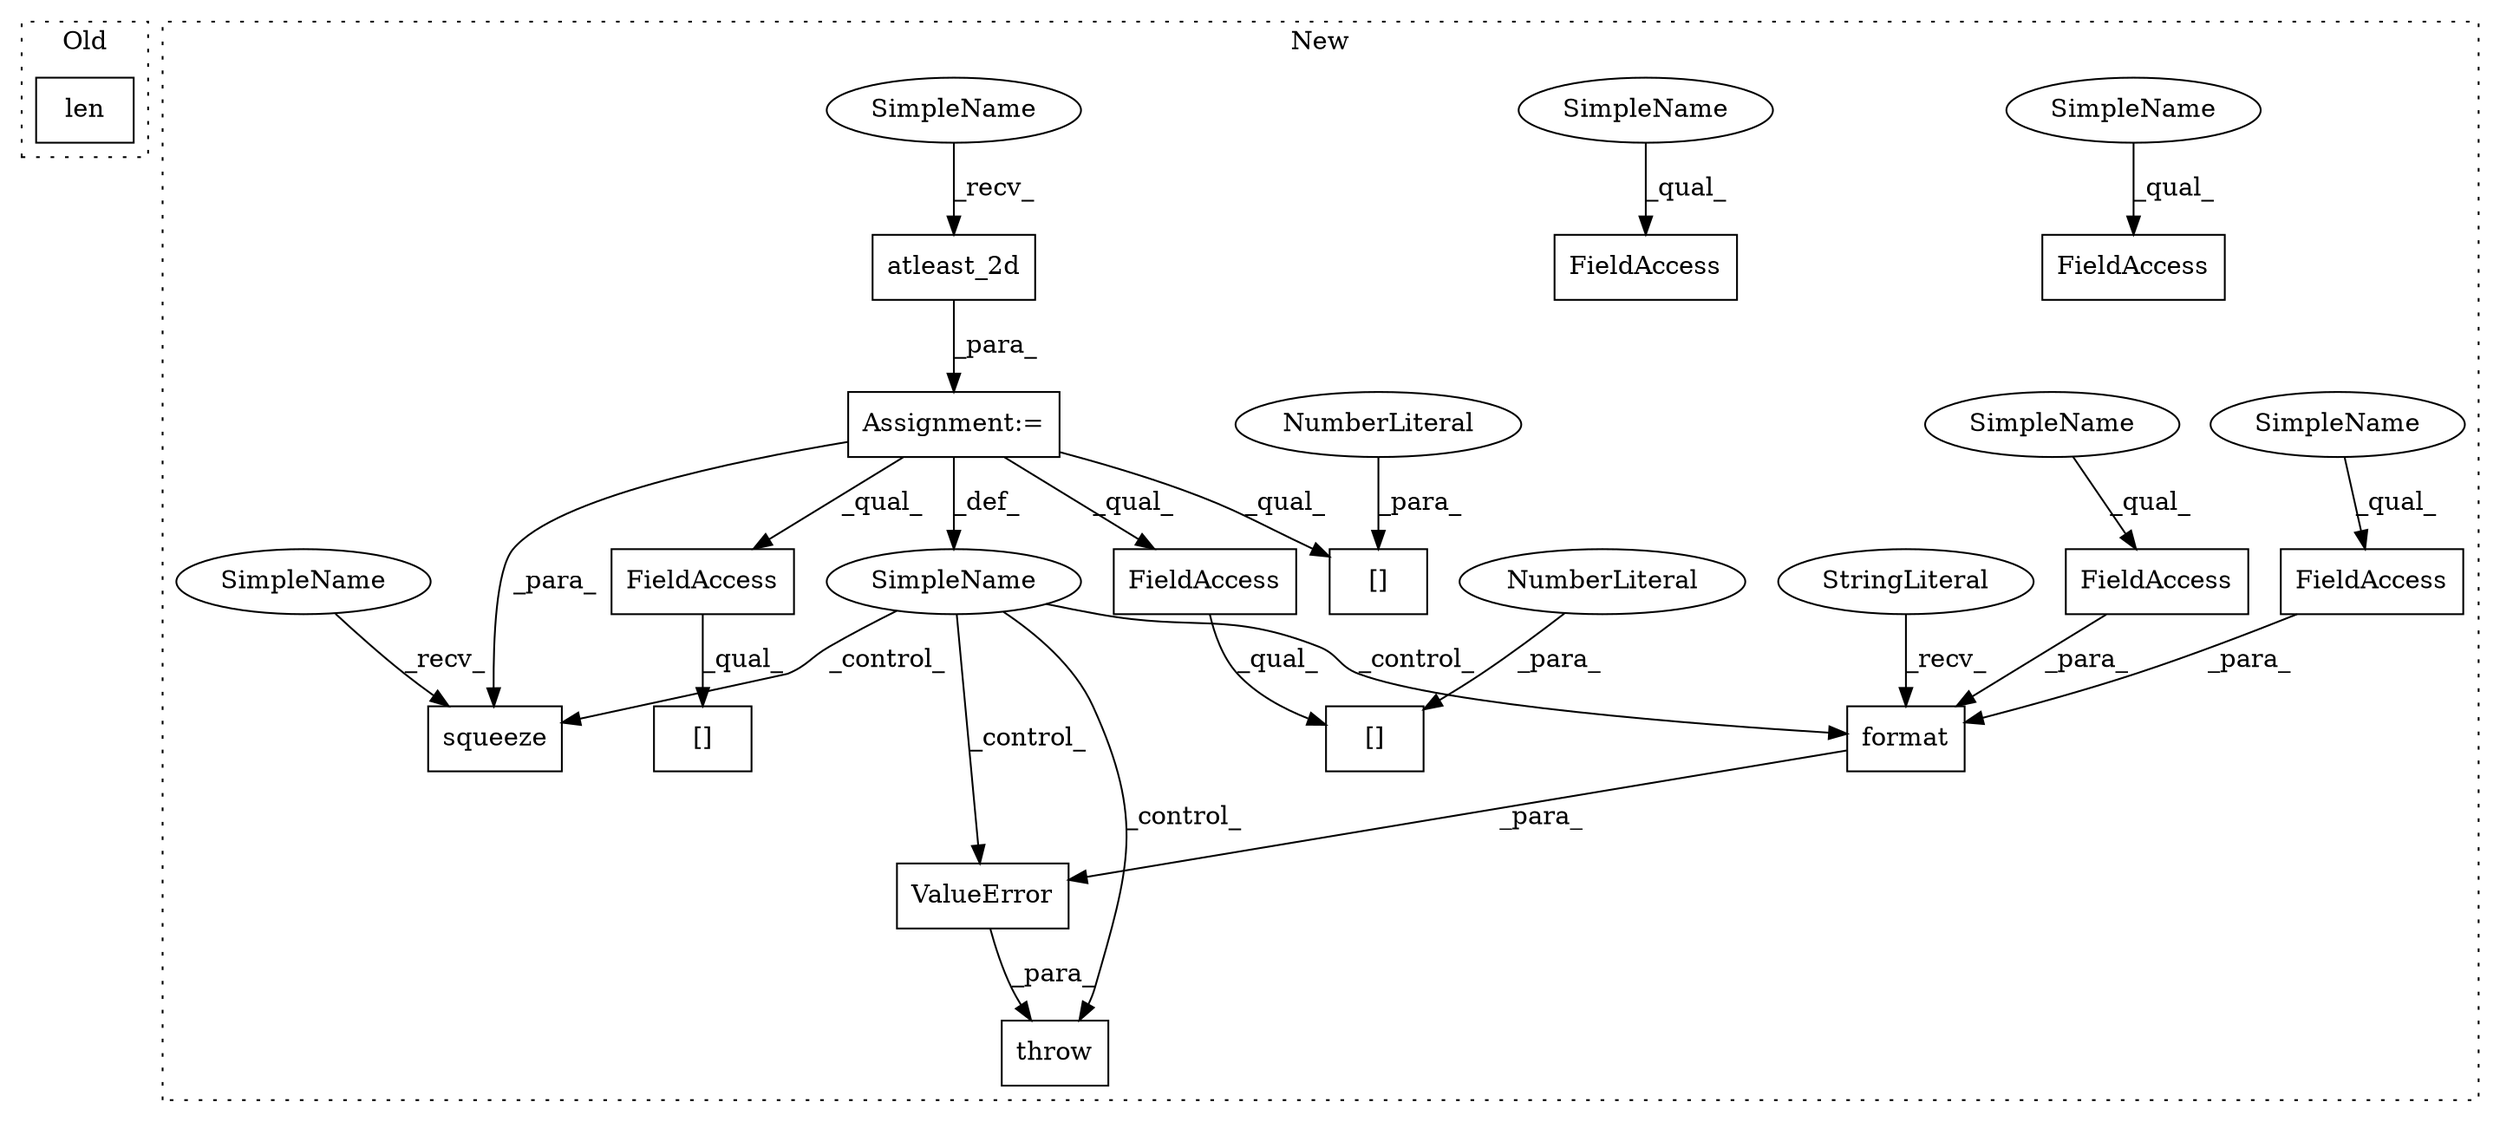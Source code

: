 digraph G {
subgraph cluster0 {
1 [label="len" a="32" s="4325,4334" l="4,1" shape="box"];
label = "Old";
style="dotted";
}
subgraph cluster1 {
2 [label="atleast_2d" a="32" s="4337,4353" l="11,1" shape="box"];
3 [label="Assignment:=" a="7" s="4330" l="1" shape="box"];
4 [label="FieldAccess" a="22" s="4366" l="11" shape="box"];
5 [label="ValueError" a="32" s="4692,4810" l="11,1" shape="box"];
6 [label="SimpleName" a="42" s="" l="" shape="ellipse"];
7 [label="throw" a="53" s="4686" l="6" shape="box"];
8 [label="FieldAccess" a="22" s="4573" l="11" shape="box"];
9 [label="[]" a="2" s="4430,4443" l="12,1" shape="box"];
10 [label="format" a="32" s="4759,4809" l="7,1" shape="box"];
11 [label="FieldAccess" a="22" s="4801" l="8" shape="box"];
12 [label="FieldAccess" a="22" s="4779" l="8" shape="box"];
13 [label="FieldAccess" a="22" s="4766" l="8" shape="box"];
14 [label="FieldAccess" a="22" s="4788" l="8" shape="box"];
15 [label="StringLiteral" a="45" s="4703" l="55" shape="ellipse"];
16 [label="[]" a="2" s="4573,4586" l="12,1" shape="box"];
17 [label="NumberLiteral" a="34" s="4442" l="1" shape="ellipse"];
18 [label="squeeze" a="32" s="4624,4659" l="8,1" shape="box"];
19 [label="[]" a="2" s="4366,4379" l="12,1" shape="box"];
20 [label="NumberLiteral" a="34" s="4585" l="1" shape="ellipse"];
21 [label="SimpleName" a="42" s="4801" l="4" shape="ellipse"];
22 [label="SimpleName" a="42" s="4766" l="4" shape="ellipse"];
23 [label="SimpleName" a="42" s="4788" l="4" shape="ellipse"];
24 [label="SimpleName" a="42" s="4779" l="4" shape="ellipse"];
25 [label="SimpleName" a="42" s="4331" l="5" shape="ellipse"];
26 [label="SimpleName" a="42" s="4618" l="5" shape="ellipse"];
label = "New";
style="dotted";
}
2 -> 3 [label="_para_"];
3 -> 8 [label="_qual_"];
3 -> 9 [label="_qual_"];
3 -> 18 [label="_para_"];
3 -> 4 [label="_qual_"];
3 -> 6 [label="_def_"];
4 -> 19 [label="_qual_"];
5 -> 7 [label="_para_"];
6 -> 18 [label="_control_"];
6 -> 10 [label="_control_"];
6 -> 7 [label="_control_"];
6 -> 5 [label="_control_"];
8 -> 16 [label="_qual_"];
10 -> 5 [label="_para_"];
11 -> 10 [label="_para_"];
12 -> 10 [label="_para_"];
15 -> 10 [label="_recv_"];
17 -> 9 [label="_para_"];
20 -> 16 [label="_para_"];
21 -> 11 [label="_qual_"];
22 -> 13 [label="_qual_"];
23 -> 14 [label="_qual_"];
24 -> 12 [label="_qual_"];
25 -> 2 [label="_recv_"];
26 -> 18 [label="_recv_"];
}